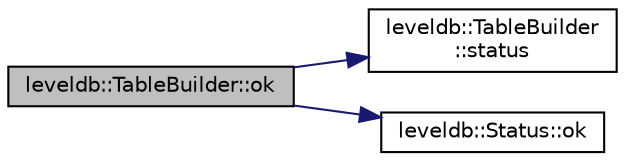 digraph "leveldb::TableBuilder::ok"
{
  edge [fontname="Helvetica",fontsize="10",labelfontname="Helvetica",labelfontsize="10"];
  node [fontname="Helvetica",fontsize="10",shape=record];
  rankdir="LR";
  Node1 [label="leveldb::TableBuilder::ok",height=0.2,width=0.4,color="black", fillcolor="grey75", style="filled" fontcolor="black"];
  Node1 -> Node2 [color="midnightblue",fontsize="10",style="solid",fontname="Helvetica"];
  Node2 [label="leveldb::TableBuilder\l::status",height=0.2,width=0.4,color="black", fillcolor="white", style="filled",URL="$classleveldb_1_1_table_builder.html#aaec88faf09425e9c229a69e34656bf80"];
  Node1 -> Node3 [color="midnightblue",fontsize="10",style="solid",fontname="Helvetica"];
  Node3 [label="leveldb::Status::ok",height=0.2,width=0.4,color="black", fillcolor="white", style="filled",URL="$classleveldb_1_1_status.html#ab31e89a858c766716e3dc952be857c65"];
}
